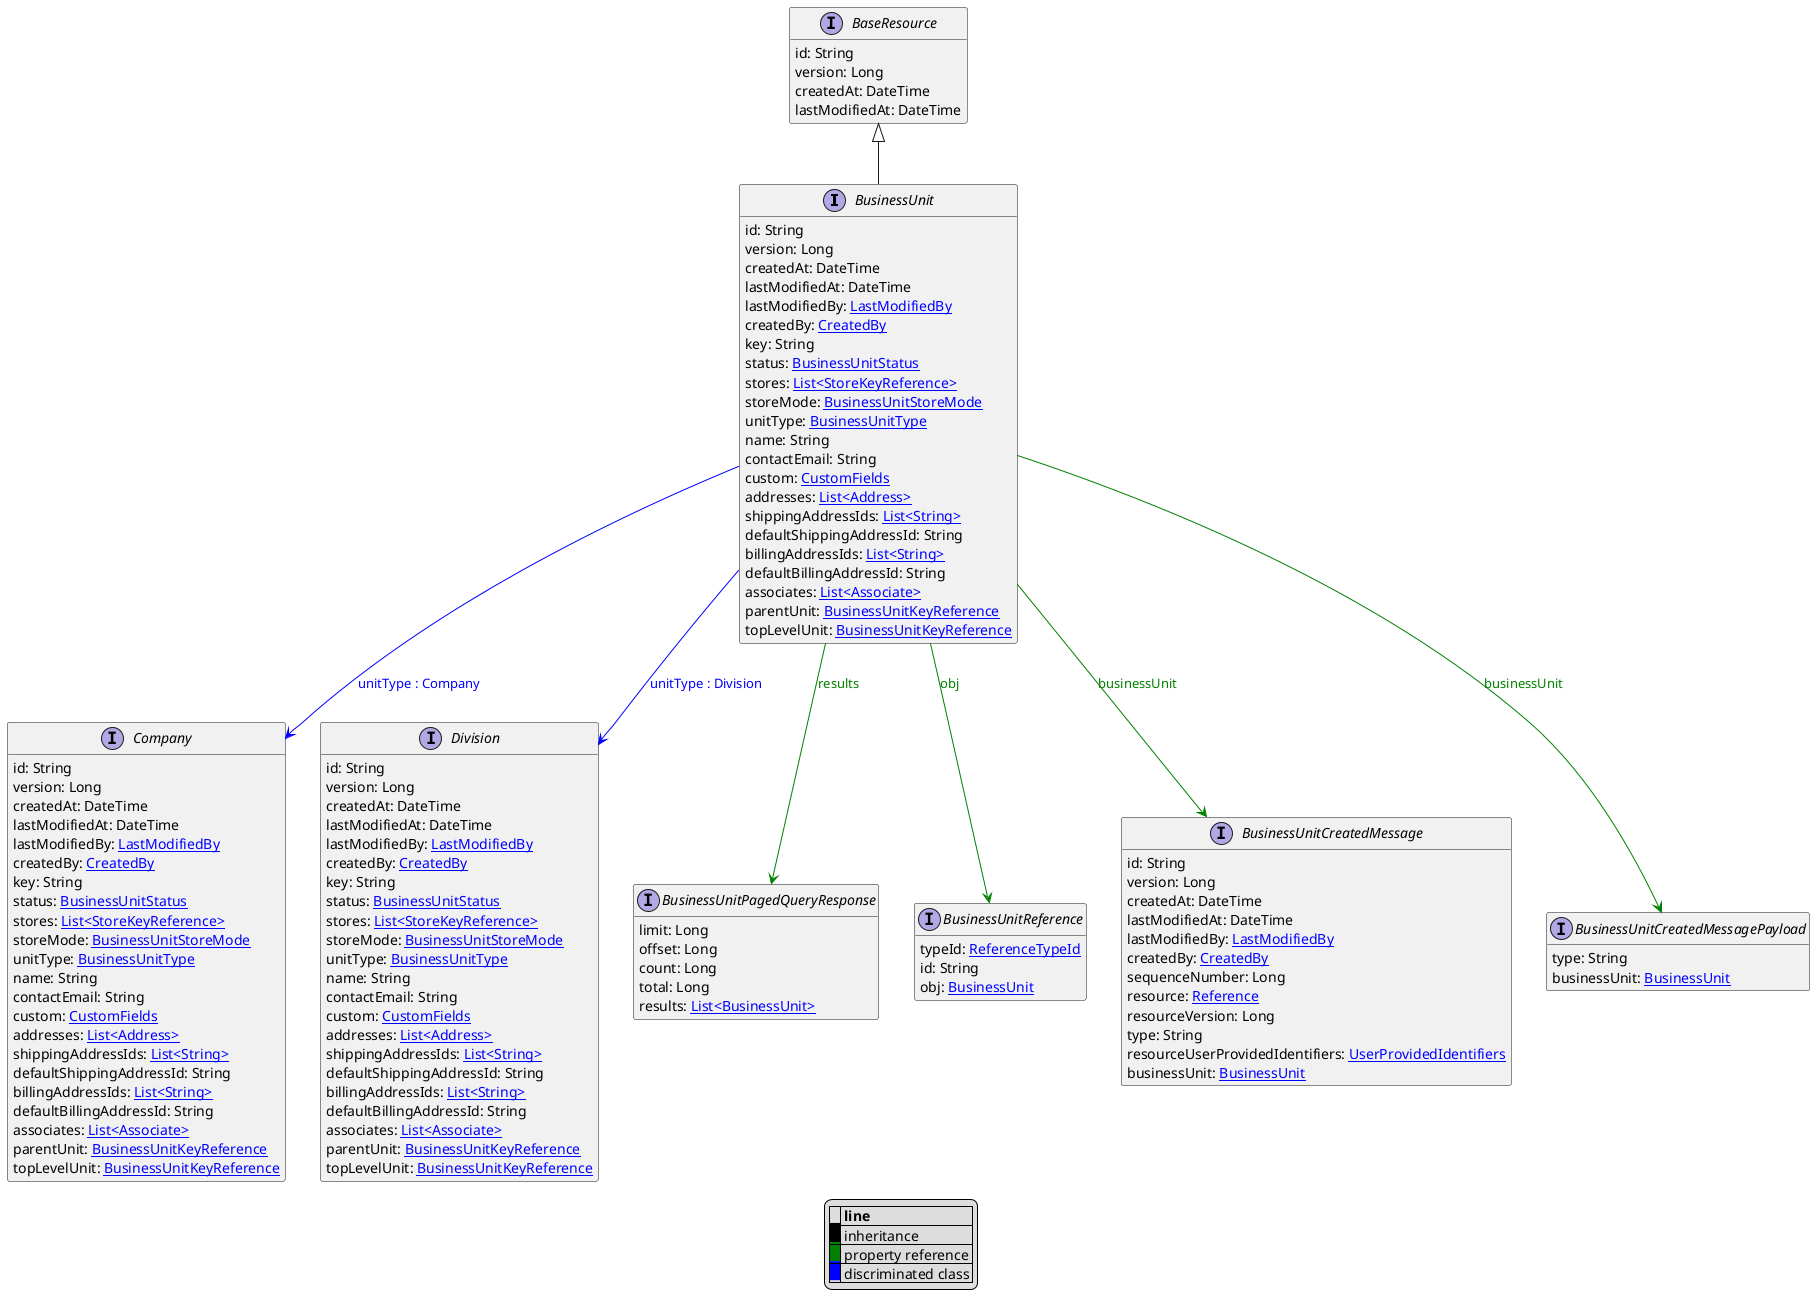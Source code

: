 @startuml

hide empty fields
hide empty methods
legend
|= |= line |
|<back:black>   </back>| inheritance |
|<back:green>   </back>| property reference |
|<back:blue>   </back>| discriminated class |
endlegend
interface BusinessUnit [[BusinessUnit.svg]] extends BaseResource {
    id: String
    version: Long
    createdAt: DateTime
    lastModifiedAt: DateTime
    lastModifiedBy: [[LastModifiedBy.svg LastModifiedBy]]
    createdBy: [[CreatedBy.svg CreatedBy]]
    key: String
    status: [[BusinessUnitStatus.svg BusinessUnitStatus]]
    stores: [[StoreKeyReference.svg List<StoreKeyReference>]]
    storeMode: [[BusinessUnitStoreMode.svg BusinessUnitStoreMode]]
    unitType: [[BusinessUnitType.svg BusinessUnitType]]
    name: String
    contactEmail: String
    custom: [[CustomFields.svg CustomFields]]
    addresses: [[Address.svg List<Address>]]
    shippingAddressIds: [[String.svg List<String>]]
    defaultShippingAddressId: String
    billingAddressIds: [[String.svg List<String>]]
    defaultBillingAddressId: String
    associates: [[Associate.svg List<Associate>]]
    parentUnit: [[BusinessUnitKeyReference.svg BusinessUnitKeyReference]]
    topLevelUnit: [[BusinessUnitKeyReference.svg BusinessUnitKeyReference]]
}
interface BaseResource [[BaseResource.svg]]  {
    id: String
    version: Long
    createdAt: DateTime
    lastModifiedAt: DateTime
}

interface Company [[Company.svg]]  {
    id: String
    version: Long
    createdAt: DateTime
    lastModifiedAt: DateTime
    lastModifiedBy: [[LastModifiedBy.svg LastModifiedBy]]
    createdBy: [[CreatedBy.svg CreatedBy]]
    key: String
    status: [[BusinessUnitStatus.svg BusinessUnitStatus]]
    stores: [[StoreKeyReference.svg List<StoreKeyReference>]]
    storeMode: [[BusinessUnitStoreMode.svg BusinessUnitStoreMode]]
    unitType: [[BusinessUnitType.svg BusinessUnitType]]
    name: String
    contactEmail: String
    custom: [[CustomFields.svg CustomFields]]
    addresses: [[Address.svg List<Address>]]
    shippingAddressIds: [[String.svg List<String>]]
    defaultShippingAddressId: String
    billingAddressIds: [[String.svg List<String>]]
    defaultBillingAddressId: String
    associates: [[Associate.svg List<Associate>]]
    parentUnit: [[BusinessUnitKeyReference.svg BusinessUnitKeyReference]]
    topLevelUnit: [[BusinessUnitKeyReference.svg BusinessUnitKeyReference]]
}
interface Division [[Division.svg]]  {
    id: String
    version: Long
    createdAt: DateTime
    lastModifiedAt: DateTime
    lastModifiedBy: [[LastModifiedBy.svg LastModifiedBy]]
    createdBy: [[CreatedBy.svg CreatedBy]]
    key: String
    status: [[BusinessUnitStatus.svg BusinessUnitStatus]]
    stores: [[StoreKeyReference.svg List<StoreKeyReference>]]
    storeMode: [[BusinessUnitStoreMode.svg BusinessUnitStoreMode]]
    unitType: [[BusinessUnitType.svg BusinessUnitType]]
    name: String
    contactEmail: String
    custom: [[CustomFields.svg CustomFields]]
    addresses: [[Address.svg List<Address>]]
    shippingAddressIds: [[String.svg List<String>]]
    defaultShippingAddressId: String
    billingAddressIds: [[String.svg List<String>]]
    defaultBillingAddressId: String
    associates: [[Associate.svg List<Associate>]]
    parentUnit: [[BusinessUnitKeyReference.svg BusinessUnitKeyReference]]
    topLevelUnit: [[BusinessUnitKeyReference.svg BusinessUnitKeyReference]]
}
interface BusinessUnitPagedQueryResponse [[BusinessUnitPagedQueryResponse.svg]]  {
    limit: Long
    offset: Long
    count: Long
    total: Long
    results: [[BusinessUnit.svg List<BusinessUnit>]]
}
interface BusinessUnitReference [[BusinessUnitReference.svg]]  {
    typeId: [[ReferenceTypeId.svg ReferenceTypeId]]
    id: String
    obj: [[BusinessUnit.svg BusinessUnit]]
}
interface BusinessUnitCreatedMessage [[BusinessUnitCreatedMessage.svg]]  {
    id: String
    version: Long
    createdAt: DateTime
    lastModifiedAt: DateTime
    lastModifiedBy: [[LastModifiedBy.svg LastModifiedBy]]
    createdBy: [[CreatedBy.svg CreatedBy]]
    sequenceNumber: Long
    resource: [[Reference.svg Reference]]
    resourceVersion: Long
    type: String
    resourceUserProvidedIdentifiers: [[UserProvidedIdentifiers.svg UserProvidedIdentifiers]]
    businessUnit: [[BusinessUnit.svg BusinessUnit]]
}
interface BusinessUnitCreatedMessagePayload [[BusinessUnitCreatedMessagePayload.svg]]  {
    type: String
    businessUnit: [[BusinessUnit.svg BusinessUnit]]
}
BusinessUnit --> Company #blue;text:blue : "unitType : Company"
BusinessUnit --> Division #blue;text:blue : "unitType : Division"
BusinessUnit --> BusinessUnitPagedQueryResponse #green;text:green : "results"
BusinessUnit --> BusinessUnitReference #green;text:green : "obj"
BusinessUnit --> BusinessUnitCreatedMessage #green;text:green : "businessUnit"
BusinessUnit --> BusinessUnitCreatedMessagePayload #green;text:green : "businessUnit"
@enduml
